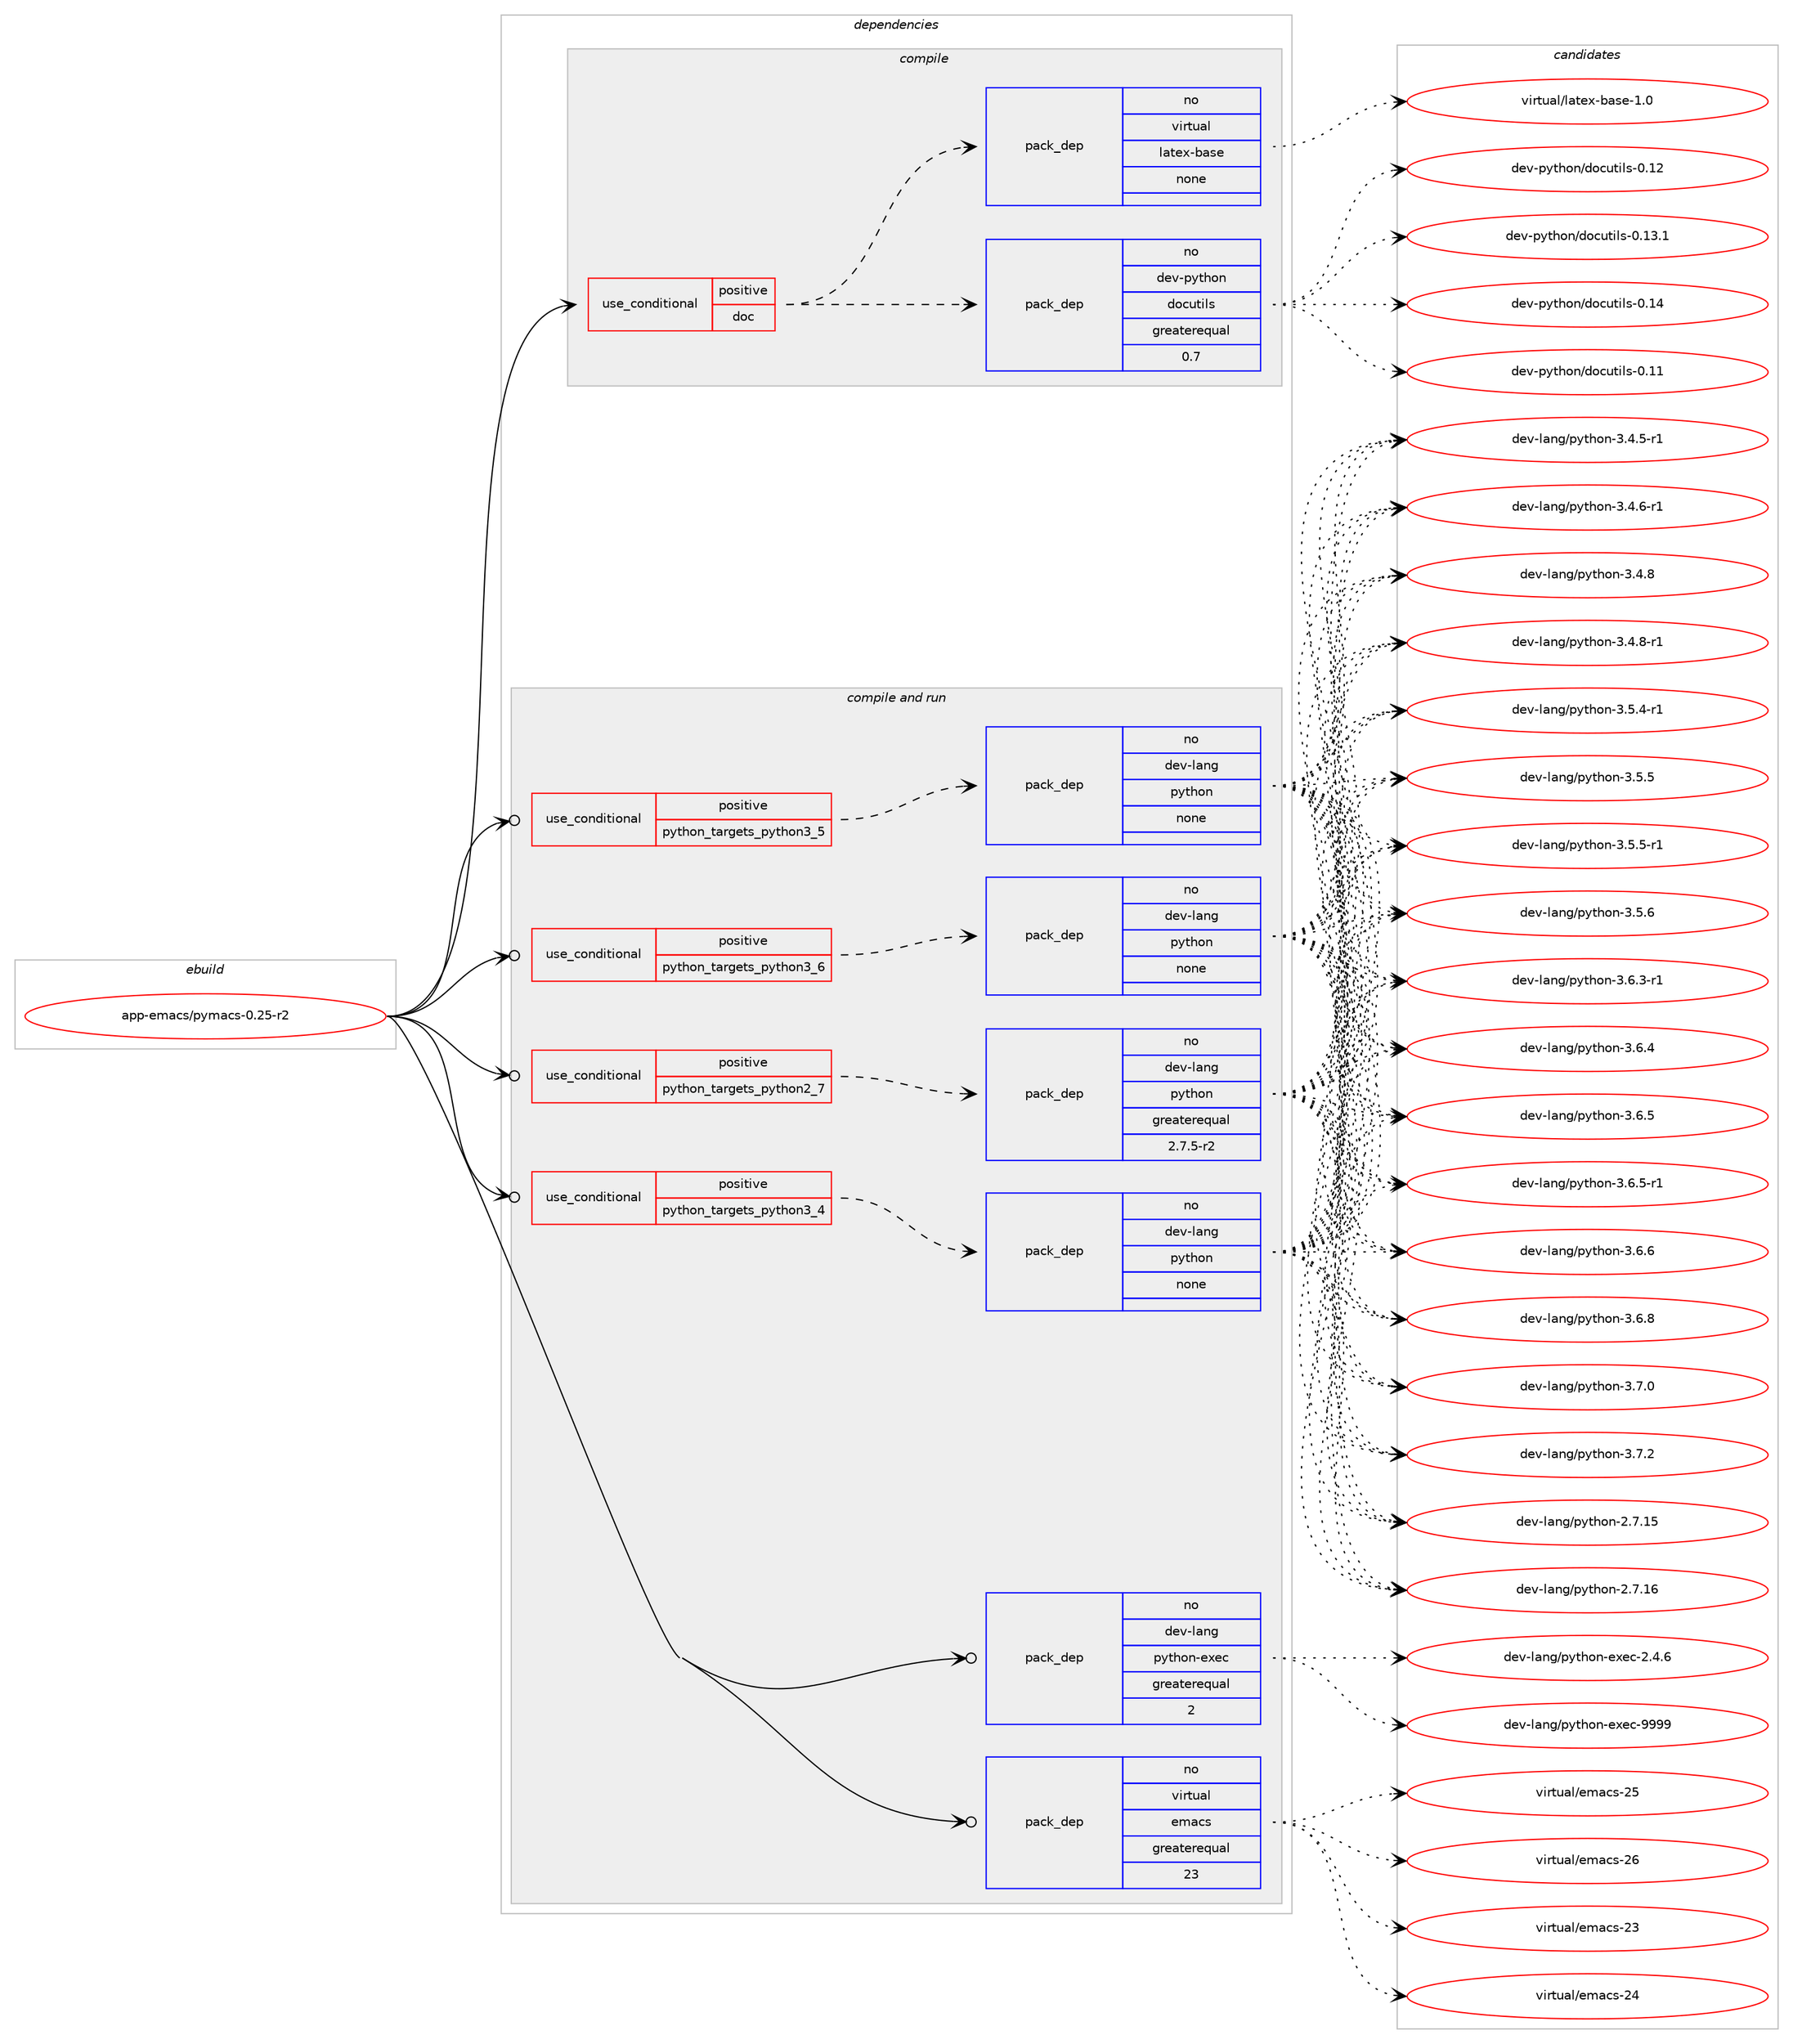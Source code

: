 digraph prolog {

# *************
# Graph options
# *************

newrank=true;
concentrate=true;
compound=true;
graph [rankdir=LR,fontname=Helvetica,fontsize=10,ranksep=1.5];#, ranksep=2.5, nodesep=0.2];
edge  [arrowhead=vee];
node  [fontname=Helvetica,fontsize=10];

# **********
# The ebuild
# **********

subgraph cluster_leftcol {
color=gray;
rank=same;
label=<<i>ebuild</i>>;
id [label="app-emacs/pymacs-0.25-r2", color=red, width=4, href="../app-emacs/pymacs-0.25-r2.svg"];
}

# ****************
# The dependencies
# ****************

subgraph cluster_midcol {
color=gray;
label=<<i>dependencies</i>>;
subgraph cluster_compile {
fillcolor="#eeeeee";
style=filled;
label=<<i>compile</i>>;
subgraph cond349388 {
dependency1282986 [label=<<TABLE BORDER="0" CELLBORDER="1" CELLSPACING="0" CELLPADDING="4"><TR><TD ROWSPAN="3" CELLPADDING="10">use_conditional</TD></TR><TR><TD>positive</TD></TR><TR><TD>doc</TD></TR></TABLE>>, shape=none, color=red];
subgraph pack913635 {
dependency1282987 [label=<<TABLE BORDER="0" CELLBORDER="1" CELLSPACING="0" CELLPADDING="4" WIDTH="220"><TR><TD ROWSPAN="6" CELLPADDING="30">pack_dep</TD></TR><TR><TD WIDTH="110">no</TD></TR><TR><TD>dev-python</TD></TR><TR><TD>docutils</TD></TR><TR><TD>greaterequal</TD></TR><TR><TD>0.7</TD></TR></TABLE>>, shape=none, color=blue];
}
dependency1282986:e -> dependency1282987:w [weight=20,style="dashed",arrowhead="vee"];
subgraph pack913636 {
dependency1282988 [label=<<TABLE BORDER="0" CELLBORDER="1" CELLSPACING="0" CELLPADDING="4" WIDTH="220"><TR><TD ROWSPAN="6" CELLPADDING="30">pack_dep</TD></TR><TR><TD WIDTH="110">no</TD></TR><TR><TD>virtual</TD></TR><TR><TD>latex-base</TD></TR><TR><TD>none</TD></TR><TR><TD></TD></TR></TABLE>>, shape=none, color=blue];
}
dependency1282986:e -> dependency1282988:w [weight=20,style="dashed",arrowhead="vee"];
}
id:e -> dependency1282986:w [weight=20,style="solid",arrowhead="vee"];
}
subgraph cluster_compileandrun {
fillcolor="#eeeeee";
style=filled;
label=<<i>compile and run</i>>;
subgraph cond349389 {
dependency1282989 [label=<<TABLE BORDER="0" CELLBORDER="1" CELLSPACING="0" CELLPADDING="4"><TR><TD ROWSPAN="3" CELLPADDING="10">use_conditional</TD></TR><TR><TD>positive</TD></TR><TR><TD>python_targets_python2_7</TD></TR></TABLE>>, shape=none, color=red];
subgraph pack913637 {
dependency1282990 [label=<<TABLE BORDER="0" CELLBORDER="1" CELLSPACING="0" CELLPADDING="4" WIDTH="220"><TR><TD ROWSPAN="6" CELLPADDING="30">pack_dep</TD></TR><TR><TD WIDTH="110">no</TD></TR><TR><TD>dev-lang</TD></TR><TR><TD>python</TD></TR><TR><TD>greaterequal</TD></TR><TR><TD>2.7.5-r2</TD></TR></TABLE>>, shape=none, color=blue];
}
dependency1282989:e -> dependency1282990:w [weight=20,style="dashed",arrowhead="vee"];
}
id:e -> dependency1282989:w [weight=20,style="solid",arrowhead="odotvee"];
subgraph cond349390 {
dependency1282991 [label=<<TABLE BORDER="0" CELLBORDER="1" CELLSPACING="0" CELLPADDING="4"><TR><TD ROWSPAN="3" CELLPADDING="10">use_conditional</TD></TR><TR><TD>positive</TD></TR><TR><TD>python_targets_python3_4</TD></TR></TABLE>>, shape=none, color=red];
subgraph pack913638 {
dependency1282992 [label=<<TABLE BORDER="0" CELLBORDER="1" CELLSPACING="0" CELLPADDING="4" WIDTH="220"><TR><TD ROWSPAN="6" CELLPADDING="30">pack_dep</TD></TR><TR><TD WIDTH="110">no</TD></TR><TR><TD>dev-lang</TD></TR><TR><TD>python</TD></TR><TR><TD>none</TD></TR><TR><TD></TD></TR></TABLE>>, shape=none, color=blue];
}
dependency1282991:e -> dependency1282992:w [weight=20,style="dashed",arrowhead="vee"];
}
id:e -> dependency1282991:w [weight=20,style="solid",arrowhead="odotvee"];
subgraph cond349391 {
dependency1282993 [label=<<TABLE BORDER="0" CELLBORDER="1" CELLSPACING="0" CELLPADDING="4"><TR><TD ROWSPAN="3" CELLPADDING="10">use_conditional</TD></TR><TR><TD>positive</TD></TR><TR><TD>python_targets_python3_5</TD></TR></TABLE>>, shape=none, color=red];
subgraph pack913639 {
dependency1282994 [label=<<TABLE BORDER="0" CELLBORDER="1" CELLSPACING="0" CELLPADDING="4" WIDTH="220"><TR><TD ROWSPAN="6" CELLPADDING="30">pack_dep</TD></TR><TR><TD WIDTH="110">no</TD></TR><TR><TD>dev-lang</TD></TR><TR><TD>python</TD></TR><TR><TD>none</TD></TR><TR><TD></TD></TR></TABLE>>, shape=none, color=blue];
}
dependency1282993:e -> dependency1282994:w [weight=20,style="dashed",arrowhead="vee"];
}
id:e -> dependency1282993:w [weight=20,style="solid",arrowhead="odotvee"];
subgraph cond349392 {
dependency1282995 [label=<<TABLE BORDER="0" CELLBORDER="1" CELLSPACING="0" CELLPADDING="4"><TR><TD ROWSPAN="3" CELLPADDING="10">use_conditional</TD></TR><TR><TD>positive</TD></TR><TR><TD>python_targets_python3_6</TD></TR></TABLE>>, shape=none, color=red];
subgraph pack913640 {
dependency1282996 [label=<<TABLE BORDER="0" CELLBORDER="1" CELLSPACING="0" CELLPADDING="4" WIDTH="220"><TR><TD ROWSPAN="6" CELLPADDING="30">pack_dep</TD></TR><TR><TD WIDTH="110">no</TD></TR><TR><TD>dev-lang</TD></TR><TR><TD>python</TD></TR><TR><TD>none</TD></TR><TR><TD></TD></TR></TABLE>>, shape=none, color=blue];
}
dependency1282995:e -> dependency1282996:w [weight=20,style="dashed",arrowhead="vee"];
}
id:e -> dependency1282995:w [weight=20,style="solid",arrowhead="odotvee"];
subgraph pack913641 {
dependency1282997 [label=<<TABLE BORDER="0" CELLBORDER="1" CELLSPACING="0" CELLPADDING="4" WIDTH="220"><TR><TD ROWSPAN="6" CELLPADDING="30">pack_dep</TD></TR><TR><TD WIDTH="110">no</TD></TR><TR><TD>dev-lang</TD></TR><TR><TD>python-exec</TD></TR><TR><TD>greaterequal</TD></TR><TR><TD>2</TD></TR></TABLE>>, shape=none, color=blue];
}
id:e -> dependency1282997:w [weight=20,style="solid",arrowhead="odotvee"];
subgraph pack913642 {
dependency1282998 [label=<<TABLE BORDER="0" CELLBORDER="1" CELLSPACING="0" CELLPADDING="4" WIDTH="220"><TR><TD ROWSPAN="6" CELLPADDING="30">pack_dep</TD></TR><TR><TD WIDTH="110">no</TD></TR><TR><TD>virtual</TD></TR><TR><TD>emacs</TD></TR><TR><TD>greaterequal</TD></TR><TR><TD>23</TD></TR></TABLE>>, shape=none, color=blue];
}
id:e -> dependency1282998:w [weight=20,style="solid",arrowhead="odotvee"];
}
subgraph cluster_run {
fillcolor="#eeeeee";
style=filled;
label=<<i>run</i>>;
}
}

# **************
# The candidates
# **************

subgraph cluster_choices {
rank=same;
color=gray;
label=<<i>candidates</i>>;

subgraph choice913635 {
color=black;
nodesep=1;
choice1001011184511212111610411111047100111991171161051081154548464949 [label="dev-python/docutils-0.11", color=red, width=4,href="../dev-python/docutils-0.11.svg"];
choice1001011184511212111610411111047100111991171161051081154548464950 [label="dev-python/docutils-0.12", color=red, width=4,href="../dev-python/docutils-0.12.svg"];
choice10010111845112121116104111110471001119911711610510811545484649514649 [label="dev-python/docutils-0.13.1", color=red, width=4,href="../dev-python/docutils-0.13.1.svg"];
choice1001011184511212111610411111047100111991171161051081154548464952 [label="dev-python/docutils-0.14", color=red, width=4,href="../dev-python/docutils-0.14.svg"];
dependency1282987:e -> choice1001011184511212111610411111047100111991171161051081154548464949:w [style=dotted,weight="100"];
dependency1282987:e -> choice1001011184511212111610411111047100111991171161051081154548464950:w [style=dotted,weight="100"];
dependency1282987:e -> choice10010111845112121116104111110471001119911711610510811545484649514649:w [style=dotted,weight="100"];
dependency1282987:e -> choice1001011184511212111610411111047100111991171161051081154548464952:w [style=dotted,weight="100"];
}
subgraph choice913636 {
color=black;
nodesep=1;
choice11810511411611797108471089711610112045989711510145494648 [label="virtual/latex-base-1.0", color=red, width=4,href="../virtual/latex-base-1.0.svg"];
dependency1282988:e -> choice11810511411611797108471089711610112045989711510145494648:w [style=dotted,weight="100"];
}
subgraph choice913637 {
color=black;
nodesep=1;
choice10010111845108971101034711212111610411111045504655464953 [label="dev-lang/python-2.7.15", color=red, width=4,href="../dev-lang/python-2.7.15.svg"];
choice10010111845108971101034711212111610411111045504655464954 [label="dev-lang/python-2.7.16", color=red, width=4,href="../dev-lang/python-2.7.16.svg"];
choice1001011184510897110103471121211161041111104551465246534511449 [label="dev-lang/python-3.4.5-r1", color=red, width=4,href="../dev-lang/python-3.4.5-r1.svg"];
choice1001011184510897110103471121211161041111104551465246544511449 [label="dev-lang/python-3.4.6-r1", color=red, width=4,href="../dev-lang/python-3.4.6-r1.svg"];
choice100101118451089711010347112121116104111110455146524656 [label="dev-lang/python-3.4.8", color=red, width=4,href="../dev-lang/python-3.4.8.svg"];
choice1001011184510897110103471121211161041111104551465246564511449 [label="dev-lang/python-3.4.8-r1", color=red, width=4,href="../dev-lang/python-3.4.8-r1.svg"];
choice1001011184510897110103471121211161041111104551465346524511449 [label="dev-lang/python-3.5.4-r1", color=red, width=4,href="../dev-lang/python-3.5.4-r1.svg"];
choice100101118451089711010347112121116104111110455146534653 [label="dev-lang/python-3.5.5", color=red, width=4,href="../dev-lang/python-3.5.5.svg"];
choice1001011184510897110103471121211161041111104551465346534511449 [label="dev-lang/python-3.5.5-r1", color=red, width=4,href="../dev-lang/python-3.5.5-r1.svg"];
choice100101118451089711010347112121116104111110455146534654 [label="dev-lang/python-3.5.6", color=red, width=4,href="../dev-lang/python-3.5.6.svg"];
choice1001011184510897110103471121211161041111104551465446514511449 [label="dev-lang/python-3.6.3-r1", color=red, width=4,href="../dev-lang/python-3.6.3-r1.svg"];
choice100101118451089711010347112121116104111110455146544652 [label="dev-lang/python-3.6.4", color=red, width=4,href="../dev-lang/python-3.6.4.svg"];
choice100101118451089711010347112121116104111110455146544653 [label="dev-lang/python-3.6.5", color=red, width=4,href="../dev-lang/python-3.6.5.svg"];
choice1001011184510897110103471121211161041111104551465446534511449 [label="dev-lang/python-3.6.5-r1", color=red, width=4,href="../dev-lang/python-3.6.5-r1.svg"];
choice100101118451089711010347112121116104111110455146544654 [label="dev-lang/python-3.6.6", color=red, width=4,href="../dev-lang/python-3.6.6.svg"];
choice100101118451089711010347112121116104111110455146544656 [label="dev-lang/python-3.6.8", color=red, width=4,href="../dev-lang/python-3.6.8.svg"];
choice100101118451089711010347112121116104111110455146554648 [label="dev-lang/python-3.7.0", color=red, width=4,href="../dev-lang/python-3.7.0.svg"];
choice100101118451089711010347112121116104111110455146554650 [label="dev-lang/python-3.7.2", color=red, width=4,href="../dev-lang/python-3.7.2.svg"];
dependency1282990:e -> choice10010111845108971101034711212111610411111045504655464953:w [style=dotted,weight="100"];
dependency1282990:e -> choice10010111845108971101034711212111610411111045504655464954:w [style=dotted,weight="100"];
dependency1282990:e -> choice1001011184510897110103471121211161041111104551465246534511449:w [style=dotted,weight="100"];
dependency1282990:e -> choice1001011184510897110103471121211161041111104551465246544511449:w [style=dotted,weight="100"];
dependency1282990:e -> choice100101118451089711010347112121116104111110455146524656:w [style=dotted,weight="100"];
dependency1282990:e -> choice1001011184510897110103471121211161041111104551465246564511449:w [style=dotted,weight="100"];
dependency1282990:e -> choice1001011184510897110103471121211161041111104551465346524511449:w [style=dotted,weight="100"];
dependency1282990:e -> choice100101118451089711010347112121116104111110455146534653:w [style=dotted,weight="100"];
dependency1282990:e -> choice1001011184510897110103471121211161041111104551465346534511449:w [style=dotted,weight="100"];
dependency1282990:e -> choice100101118451089711010347112121116104111110455146534654:w [style=dotted,weight="100"];
dependency1282990:e -> choice1001011184510897110103471121211161041111104551465446514511449:w [style=dotted,weight="100"];
dependency1282990:e -> choice100101118451089711010347112121116104111110455146544652:w [style=dotted,weight="100"];
dependency1282990:e -> choice100101118451089711010347112121116104111110455146544653:w [style=dotted,weight="100"];
dependency1282990:e -> choice1001011184510897110103471121211161041111104551465446534511449:w [style=dotted,weight="100"];
dependency1282990:e -> choice100101118451089711010347112121116104111110455146544654:w [style=dotted,weight="100"];
dependency1282990:e -> choice100101118451089711010347112121116104111110455146544656:w [style=dotted,weight="100"];
dependency1282990:e -> choice100101118451089711010347112121116104111110455146554648:w [style=dotted,weight="100"];
dependency1282990:e -> choice100101118451089711010347112121116104111110455146554650:w [style=dotted,weight="100"];
}
subgraph choice913638 {
color=black;
nodesep=1;
choice10010111845108971101034711212111610411111045504655464953 [label="dev-lang/python-2.7.15", color=red, width=4,href="../dev-lang/python-2.7.15.svg"];
choice10010111845108971101034711212111610411111045504655464954 [label="dev-lang/python-2.7.16", color=red, width=4,href="../dev-lang/python-2.7.16.svg"];
choice1001011184510897110103471121211161041111104551465246534511449 [label="dev-lang/python-3.4.5-r1", color=red, width=4,href="../dev-lang/python-3.4.5-r1.svg"];
choice1001011184510897110103471121211161041111104551465246544511449 [label="dev-lang/python-3.4.6-r1", color=red, width=4,href="../dev-lang/python-3.4.6-r1.svg"];
choice100101118451089711010347112121116104111110455146524656 [label="dev-lang/python-3.4.8", color=red, width=4,href="../dev-lang/python-3.4.8.svg"];
choice1001011184510897110103471121211161041111104551465246564511449 [label="dev-lang/python-3.4.8-r1", color=red, width=4,href="../dev-lang/python-3.4.8-r1.svg"];
choice1001011184510897110103471121211161041111104551465346524511449 [label="dev-lang/python-3.5.4-r1", color=red, width=4,href="../dev-lang/python-3.5.4-r1.svg"];
choice100101118451089711010347112121116104111110455146534653 [label="dev-lang/python-3.5.5", color=red, width=4,href="../dev-lang/python-3.5.5.svg"];
choice1001011184510897110103471121211161041111104551465346534511449 [label="dev-lang/python-3.5.5-r1", color=red, width=4,href="../dev-lang/python-3.5.5-r1.svg"];
choice100101118451089711010347112121116104111110455146534654 [label="dev-lang/python-3.5.6", color=red, width=4,href="../dev-lang/python-3.5.6.svg"];
choice1001011184510897110103471121211161041111104551465446514511449 [label="dev-lang/python-3.6.3-r1", color=red, width=4,href="../dev-lang/python-3.6.3-r1.svg"];
choice100101118451089711010347112121116104111110455146544652 [label="dev-lang/python-3.6.4", color=red, width=4,href="../dev-lang/python-3.6.4.svg"];
choice100101118451089711010347112121116104111110455146544653 [label="dev-lang/python-3.6.5", color=red, width=4,href="../dev-lang/python-3.6.5.svg"];
choice1001011184510897110103471121211161041111104551465446534511449 [label="dev-lang/python-3.6.5-r1", color=red, width=4,href="../dev-lang/python-3.6.5-r1.svg"];
choice100101118451089711010347112121116104111110455146544654 [label="dev-lang/python-3.6.6", color=red, width=4,href="../dev-lang/python-3.6.6.svg"];
choice100101118451089711010347112121116104111110455146544656 [label="dev-lang/python-3.6.8", color=red, width=4,href="../dev-lang/python-3.6.8.svg"];
choice100101118451089711010347112121116104111110455146554648 [label="dev-lang/python-3.7.0", color=red, width=4,href="../dev-lang/python-3.7.0.svg"];
choice100101118451089711010347112121116104111110455146554650 [label="dev-lang/python-3.7.2", color=red, width=4,href="../dev-lang/python-3.7.2.svg"];
dependency1282992:e -> choice10010111845108971101034711212111610411111045504655464953:w [style=dotted,weight="100"];
dependency1282992:e -> choice10010111845108971101034711212111610411111045504655464954:w [style=dotted,weight="100"];
dependency1282992:e -> choice1001011184510897110103471121211161041111104551465246534511449:w [style=dotted,weight="100"];
dependency1282992:e -> choice1001011184510897110103471121211161041111104551465246544511449:w [style=dotted,weight="100"];
dependency1282992:e -> choice100101118451089711010347112121116104111110455146524656:w [style=dotted,weight="100"];
dependency1282992:e -> choice1001011184510897110103471121211161041111104551465246564511449:w [style=dotted,weight="100"];
dependency1282992:e -> choice1001011184510897110103471121211161041111104551465346524511449:w [style=dotted,weight="100"];
dependency1282992:e -> choice100101118451089711010347112121116104111110455146534653:w [style=dotted,weight="100"];
dependency1282992:e -> choice1001011184510897110103471121211161041111104551465346534511449:w [style=dotted,weight="100"];
dependency1282992:e -> choice100101118451089711010347112121116104111110455146534654:w [style=dotted,weight="100"];
dependency1282992:e -> choice1001011184510897110103471121211161041111104551465446514511449:w [style=dotted,weight="100"];
dependency1282992:e -> choice100101118451089711010347112121116104111110455146544652:w [style=dotted,weight="100"];
dependency1282992:e -> choice100101118451089711010347112121116104111110455146544653:w [style=dotted,weight="100"];
dependency1282992:e -> choice1001011184510897110103471121211161041111104551465446534511449:w [style=dotted,weight="100"];
dependency1282992:e -> choice100101118451089711010347112121116104111110455146544654:w [style=dotted,weight="100"];
dependency1282992:e -> choice100101118451089711010347112121116104111110455146544656:w [style=dotted,weight="100"];
dependency1282992:e -> choice100101118451089711010347112121116104111110455146554648:w [style=dotted,weight="100"];
dependency1282992:e -> choice100101118451089711010347112121116104111110455146554650:w [style=dotted,weight="100"];
}
subgraph choice913639 {
color=black;
nodesep=1;
choice10010111845108971101034711212111610411111045504655464953 [label="dev-lang/python-2.7.15", color=red, width=4,href="../dev-lang/python-2.7.15.svg"];
choice10010111845108971101034711212111610411111045504655464954 [label="dev-lang/python-2.7.16", color=red, width=4,href="../dev-lang/python-2.7.16.svg"];
choice1001011184510897110103471121211161041111104551465246534511449 [label="dev-lang/python-3.4.5-r1", color=red, width=4,href="../dev-lang/python-3.4.5-r1.svg"];
choice1001011184510897110103471121211161041111104551465246544511449 [label="dev-lang/python-3.4.6-r1", color=red, width=4,href="../dev-lang/python-3.4.6-r1.svg"];
choice100101118451089711010347112121116104111110455146524656 [label="dev-lang/python-3.4.8", color=red, width=4,href="../dev-lang/python-3.4.8.svg"];
choice1001011184510897110103471121211161041111104551465246564511449 [label="dev-lang/python-3.4.8-r1", color=red, width=4,href="../dev-lang/python-3.4.8-r1.svg"];
choice1001011184510897110103471121211161041111104551465346524511449 [label="dev-lang/python-3.5.4-r1", color=red, width=4,href="../dev-lang/python-3.5.4-r1.svg"];
choice100101118451089711010347112121116104111110455146534653 [label="dev-lang/python-3.5.5", color=red, width=4,href="../dev-lang/python-3.5.5.svg"];
choice1001011184510897110103471121211161041111104551465346534511449 [label="dev-lang/python-3.5.5-r1", color=red, width=4,href="../dev-lang/python-3.5.5-r1.svg"];
choice100101118451089711010347112121116104111110455146534654 [label="dev-lang/python-3.5.6", color=red, width=4,href="../dev-lang/python-3.5.6.svg"];
choice1001011184510897110103471121211161041111104551465446514511449 [label="dev-lang/python-3.6.3-r1", color=red, width=4,href="../dev-lang/python-3.6.3-r1.svg"];
choice100101118451089711010347112121116104111110455146544652 [label="dev-lang/python-3.6.4", color=red, width=4,href="../dev-lang/python-3.6.4.svg"];
choice100101118451089711010347112121116104111110455146544653 [label="dev-lang/python-3.6.5", color=red, width=4,href="../dev-lang/python-3.6.5.svg"];
choice1001011184510897110103471121211161041111104551465446534511449 [label="dev-lang/python-3.6.5-r1", color=red, width=4,href="../dev-lang/python-3.6.5-r1.svg"];
choice100101118451089711010347112121116104111110455146544654 [label="dev-lang/python-3.6.6", color=red, width=4,href="../dev-lang/python-3.6.6.svg"];
choice100101118451089711010347112121116104111110455146544656 [label="dev-lang/python-3.6.8", color=red, width=4,href="../dev-lang/python-3.6.8.svg"];
choice100101118451089711010347112121116104111110455146554648 [label="dev-lang/python-3.7.0", color=red, width=4,href="../dev-lang/python-3.7.0.svg"];
choice100101118451089711010347112121116104111110455146554650 [label="dev-lang/python-3.7.2", color=red, width=4,href="../dev-lang/python-3.7.2.svg"];
dependency1282994:e -> choice10010111845108971101034711212111610411111045504655464953:w [style=dotted,weight="100"];
dependency1282994:e -> choice10010111845108971101034711212111610411111045504655464954:w [style=dotted,weight="100"];
dependency1282994:e -> choice1001011184510897110103471121211161041111104551465246534511449:w [style=dotted,weight="100"];
dependency1282994:e -> choice1001011184510897110103471121211161041111104551465246544511449:w [style=dotted,weight="100"];
dependency1282994:e -> choice100101118451089711010347112121116104111110455146524656:w [style=dotted,weight="100"];
dependency1282994:e -> choice1001011184510897110103471121211161041111104551465246564511449:w [style=dotted,weight="100"];
dependency1282994:e -> choice1001011184510897110103471121211161041111104551465346524511449:w [style=dotted,weight="100"];
dependency1282994:e -> choice100101118451089711010347112121116104111110455146534653:w [style=dotted,weight="100"];
dependency1282994:e -> choice1001011184510897110103471121211161041111104551465346534511449:w [style=dotted,weight="100"];
dependency1282994:e -> choice100101118451089711010347112121116104111110455146534654:w [style=dotted,weight="100"];
dependency1282994:e -> choice1001011184510897110103471121211161041111104551465446514511449:w [style=dotted,weight="100"];
dependency1282994:e -> choice100101118451089711010347112121116104111110455146544652:w [style=dotted,weight="100"];
dependency1282994:e -> choice100101118451089711010347112121116104111110455146544653:w [style=dotted,weight="100"];
dependency1282994:e -> choice1001011184510897110103471121211161041111104551465446534511449:w [style=dotted,weight="100"];
dependency1282994:e -> choice100101118451089711010347112121116104111110455146544654:w [style=dotted,weight="100"];
dependency1282994:e -> choice100101118451089711010347112121116104111110455146544656:w [style=dotted,weight="100"];
dependency1282994:e -> choice100101118451089711010347112121116104111110455146554648:w [style=dotted,weight="100"];
dependency1282994:e -> choice100101118451089711010347112121116104111110455146554650:w [style=dotted,weight="100"];
}
subgraph choice913640 {
color=black;
nodesep=1;
choice10010111845108971101034711212111610411111045504655464953 [label="dev-lang/python-2.7.15", color=red, width=4,href="../dev-lang/python-2.7.15.svg"];
choice10010111845108971101034711212111610411111045504655464954 [label="dev-lang/python-2.7.16", color=red, width=4,href="../dev-lang/python-2.7.16.svg"];
choice1001011184510897110103471121211161041111104551465246534511449 [label="dev-lang/python-3.4.5-r1", color=red, width=4,href="../dev-lang/python-3.4.5-r1.svg"];
choice1001011184510897110103471121211161041111104551465246544511449 [label="dev-lang/python-3.4.6-r1", color=red, width=4,href="../dev-lang/python-3.4.6-r1.svg"];
choice100101118451089711010347112121116104111110455146524656 [label="dev-lang/python-3.4.8", color=red, width=4,href="../dev-lang/python-3.4.8.svg"];
choice1001011184510897110103471121211161041111104551465246564511449 [label="dev-lang/python-3.4.8-r1", color=red, width=4,href="../dev-lang/python-3.4.8-r1.svg"];
choice1001011184510897110103471121211161041111104551465346524511449 [label="dev-lang/python-3.5.4-r1", color=red, width=4,href="../dev-lang/python-3.5.4-r1.svg"];
choice100101118451089711010347112121116104111110455146534653 [label="dev-lang/python-3.5.5", color=red, width=4,href="../dev-lang/python-3.5.5.svg"];
choice1001011184510897110103471121211161041111104551465346534511449 [label="dev-lang/python-3.5.5-r1", color=red, width=4,href="../dev-lang/python-3.5.5-r1.svg"];
choice100101118451089711010347112121116104111110455146534654 [label="dev-lang/python-3.5.6", color=red, width=4,href="../dev-lang/python-3.5.6.svg"];
choice1001011184510897110103471121211161041111104551465446514511449 [label="dev-lang/python-3.6.3-r1", color=red, width=4,href="../dev-lang/python-3.6.3-r1.svg"];
choice100101118451089711010347112121116104111110455146544652 [label="dev-lang/python-3.6.4", color=red, width=4,href="../dev-lang/python-3.6.4.svg"];
choice100101118451089711010347112121116104111110455146544653 [label="dev-lang/python-3.6.5", color=red, width=4,href="../dev-lang/python-3.6.5.svg"];
choice1001011184510897110103471121211161041111104551465446534511449 [label="dev-lang/python-3.6.5-r1", color=red, width=4,href="../dev-lang/python-3.6.5-r1.svg"];
choice100101118451089711010347112121116104111110455146544654 [label="dev-lang/python-3.6.6", color=red, width=4,href="../dev-lang/python-3.6.6.svg"];
choice100101118451089711010347112121116104111110455146544656 [label="dev-lang/python-3.6.8", color=red, width=4,href="../dev-lang/python-3.6.8.svg"];
choice100101118451089711010347112121116104111110455146554648 [label="dev-lang/python-3.7.0", color=red, width=4,href="../dev-lang/python-3.7.0.svg"];
choice100101118451089711010347112121116104111110455146554650 [label="dev-lang/python-3.7.2", color=red, width=4,href="../dev-lang/python-3.7.2.svg"];
dependency1282996:e -> choice10010111845108971101034711212111610411111045504655464953:w [style=dotted,weight="100"];
dependency1282996:e -> choice10010111845108971101034711212111610411111045504655464954:w [style=dotted,weight="100"];
dependency1282996:e -> choice1001011184510897110103471121211161041111104551465246534511449:w [style=dotted,weight="100"];
dependency1282996:e -> choice1001011184510897110103471121211161041111104551465246544511449:w [style=dotted,weight="100"];
dependency1282996:e -> choice100101118451089711010347112121116104111110455146524656:w [style=dotted,weight="100"];
dependency1282996:e -> choice1001011184510897110103471121211161041111104551465246564511449:w [style=dotted,weight="100"];
dependency1282996:e -> choice1001011184510897110103471121211161041111104551465346524511449:w [style=dotted,weight="100"];
dependency1282996:e -> choice100101118451089711010347112121116104111110455146534653:w [style=dotted,weight="100"];
dependency1282996:e -> choice1001011184510897110103471121211161041111104551465346534511449:w [style=dotted,weight="100"];
dependency1282996:e -> choice100101118451089711010347112121116104111110455146534654:w [style=dotted,weight="100"];
dependency1282996:e -> choice1001011184510897110103471121211161041111104551465446514511449:w [style=dotted,weight="100"];
dependency1282996:e -> choice100101118451089711010347112121116104111110455146544652:w [style=dotted,weight="100"];
dependency1282996:e -> choice100101118451089711010347112121116104111110455146544653:w [style=dotted,weight="100"];
dependency1282996:e -> choice1001011184510897110103471121211161041111104551465446534511449:w [style=dotted,weight="100"];
dependency1282996:e -> choice100101118451089711010347112121116104111110455146544654:w [style=dotted,weight="100"];
dependency1282996:e -> choice100101118451089711010347112121116104111110455146544656:w [style=dotted,weight="100"];
dependency1282996:e -> choice100101118451089711010347112121116104111110455146554648:w [style=dotted,weight="100"];
dependency1282996:e -> choice100101118451089711010347112121116104111110455146554650:w [style=dotted,weight="100"];
}
subgraph choice913641 {
color=black;
nodesep=1;
choice1001011184510897110103471121211161041111104510112010199455046524654 [label="dev-lang/python-exec-2.4.6", color=red, width=4,href="../dev-lang/python-exec-2.4.6.svg"];
choice10010111845108971101034711212111610411111045101120101994557575757 [label="dev-lang/python-exec-9999", color=red, width=4,href="../dev-lang/python-exec-9999.svg"];
dependency1282997:e -> choice1001011184510897110103471121211161041111104510112010199455046524654:w [style=dotted,weight="100"];
dependency1282997:e -> choice10010111845108971101034711212111610411111045101120101994557575757:w [style=dotted,weight="100"];
}
subgraph choice913642 {
color=black;
nodesep=1;
choice11810511411611797108471011099799115455051 [label="virtual/emacs-23", color=red, width=4,href="../virtual/emacs-23.svg"];
choice11810511411611797108471011099799115455052 [label="virtual/emacs-24", color=red, width=4,href="../virtual/emacs-24.svg"];
choice11810511411611797108471011099799115455053 [label="virtual/emacs-25", color=red, width=4,href="../virtual/emacs-25.svg"];
choice11810511411611797108471011099799115455054 [label="virtual/emacs-26", color=red, width=4,href="../virtual/emacs-26.svg"];
dependency1282998:e -> choice11810511411611797108471011099799115455051:w [style=dotted,weight="100"];
dependency1282998:e -> choice11810511411611797108471011099799115455052:w [style=dotted,weight="100"];
dependency1282998:e -> choice11810511411611797108471011099799115455053:w [style=dotted,weight="100"];
dependency1282998:e -> choice11810511411611797108471011099799115455054:w [style=dotted,weight="100"];
}
}

}

